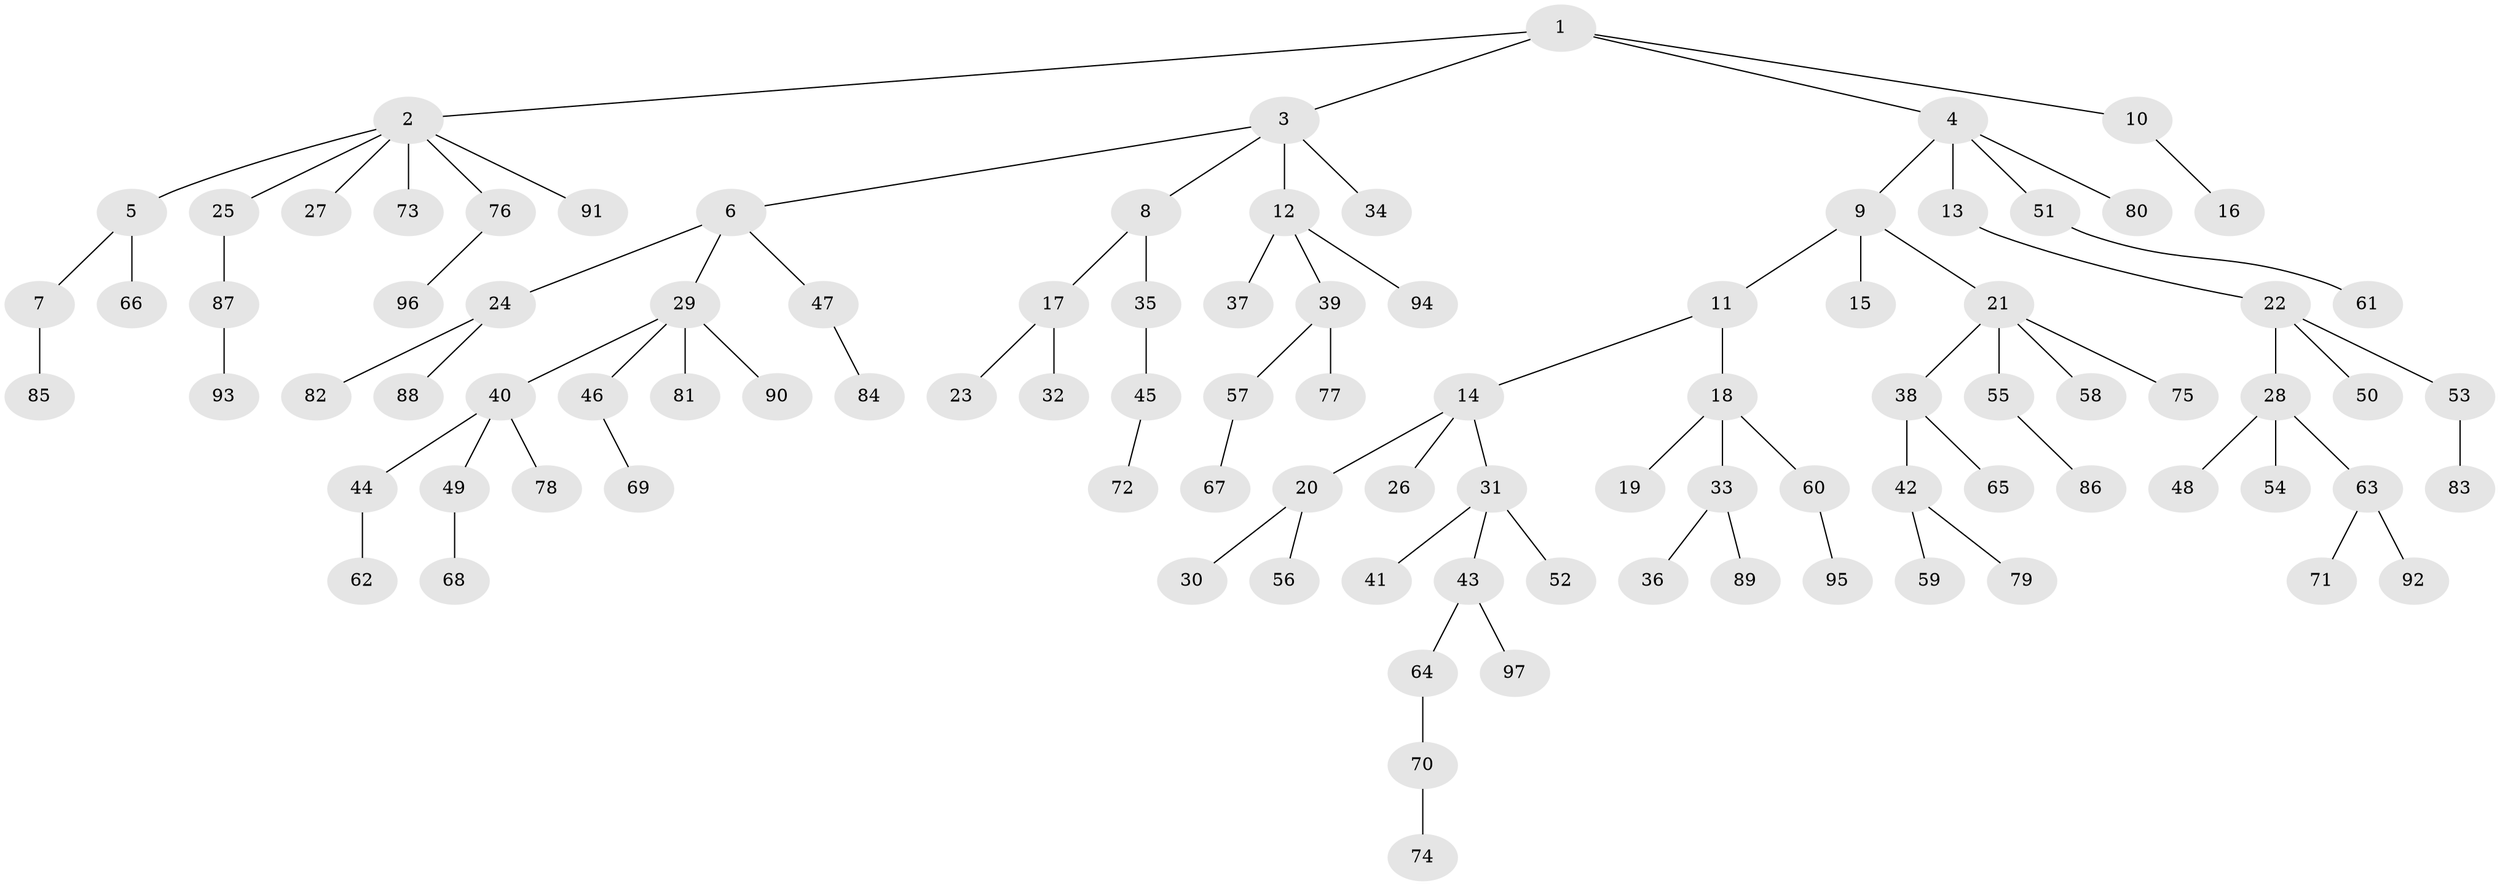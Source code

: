 // Generated by graph-tools (version 1.1) at 2025/52/03/09/25 04:52:48]
// undirected, 97 vertices, 96 edges
graph export_dot {
graph [start="1"]
  node [color=gray90,style=filled];
  1;
  2;
  3;
  4;
  5;
  6;
  7;
  8;
  9;
  10;
  11;
  12;
  13;
  14;
  15;
  16;
  17;
  18;
  19;
  20;
  21;
  22;
  23;
  24;
  25;
  26;
  27;
  28;
  29;
  30;
  31;
  32;
  33;
  34;
  35;
  36;
  37;
  38;
  39;
  40;
  41;
  42;
  43;
  44;
  45;
  46;
  47;
  48;
  49;
  50;
  51;
  52;
  53;
  54;
  55;
  56;
  57;
  58;
  59;
  60;
  61;
  62;
  63;
  64;
  65;
  66;
  67;
  68;
  69;
  70;
  71;
  72;
  73;
  74;
  75;
  76;
  77;
  78;
  79;
  80;
  81;
  82;
  83;
  84;
  85;
  86;
  87;
  88;
  89;
  90;
  91;
  92;
  93;
  94;
  95;
  96;
  97;
  1 -- 2;
  1 -- 3;
  1 -- 4;
  1 -- 10;
  2 -- 5;
  2 -- 25;
  2 -- 27;
  2 -- 73;
  2 -- 76;
  2 -- 91;
  3 -- 6;
  3 -- 8;
  3 -- 12;
  3 -- 34;
  4 -- 9;
  4 -- 13;
  4 -- 51;
  4 -- 80;
  5 -- 7;
  5 -- 66;
  6 -- 24;
  6 -- 29;
  6 -- 47;
  7 -- 85;
  8 -- 17;
  8 -- 35;
  9 -- 11;
  9 -- 15;
  9 -- 21;
  10 -- 16;
  11 -- 14;
  11 -- 18;
  12 -- 37;
  12 -- 39;
  12 -- 94;
  13 -- 22;
  14 -- 20;
  14 -- 26;
  14 -- 31;
  17 -- 23;
  17 -- 32;
  18 -- 19;
  18 -- 33;
  18 -- 60;
  20 -- 30;
  20 -- 56;
  21 -- 38;
  21 -- 55;
  21 -- 58;
  21 -- 75;
  22 -- 28;
  22 -- 50;
  22 -- 53;
  24 -- 82;
  24 -- 88;
  25 -- 87;
  28 -- 48;
  28 -- 54;
  28 -- 63;
  29 -- 40;
  29 -- 46;
  29 -- 81;
  29 -- 90;
  31 -- 41;
  31 -- 43;
  31 -- 52;
  33 -- 36;
  33 -- 89;
  35 -- 45;
  38 -- 42;
  38 -- 65;
  39 -- 57;
  39 -- 77;
  40 -- 44;
  40 -- 49;
  40 -- 78;
  42 -- 59;
  42 -- 79;
  43 -- 64;
  43 -- 97;
  44 -- 62;
  45 -- 72;
  46 -- 69;
  47 -- 84;
  49 -- 68;
  51 -- 61;
  53 -- 83;
  55 -- 86;
  57 -- 67;
  60 -- 95;
  63 -- 71;
  63 -- 92;
  64 -- 70;
  70 -- 74;
  76 -- 96;
  87 -- 93;
}
